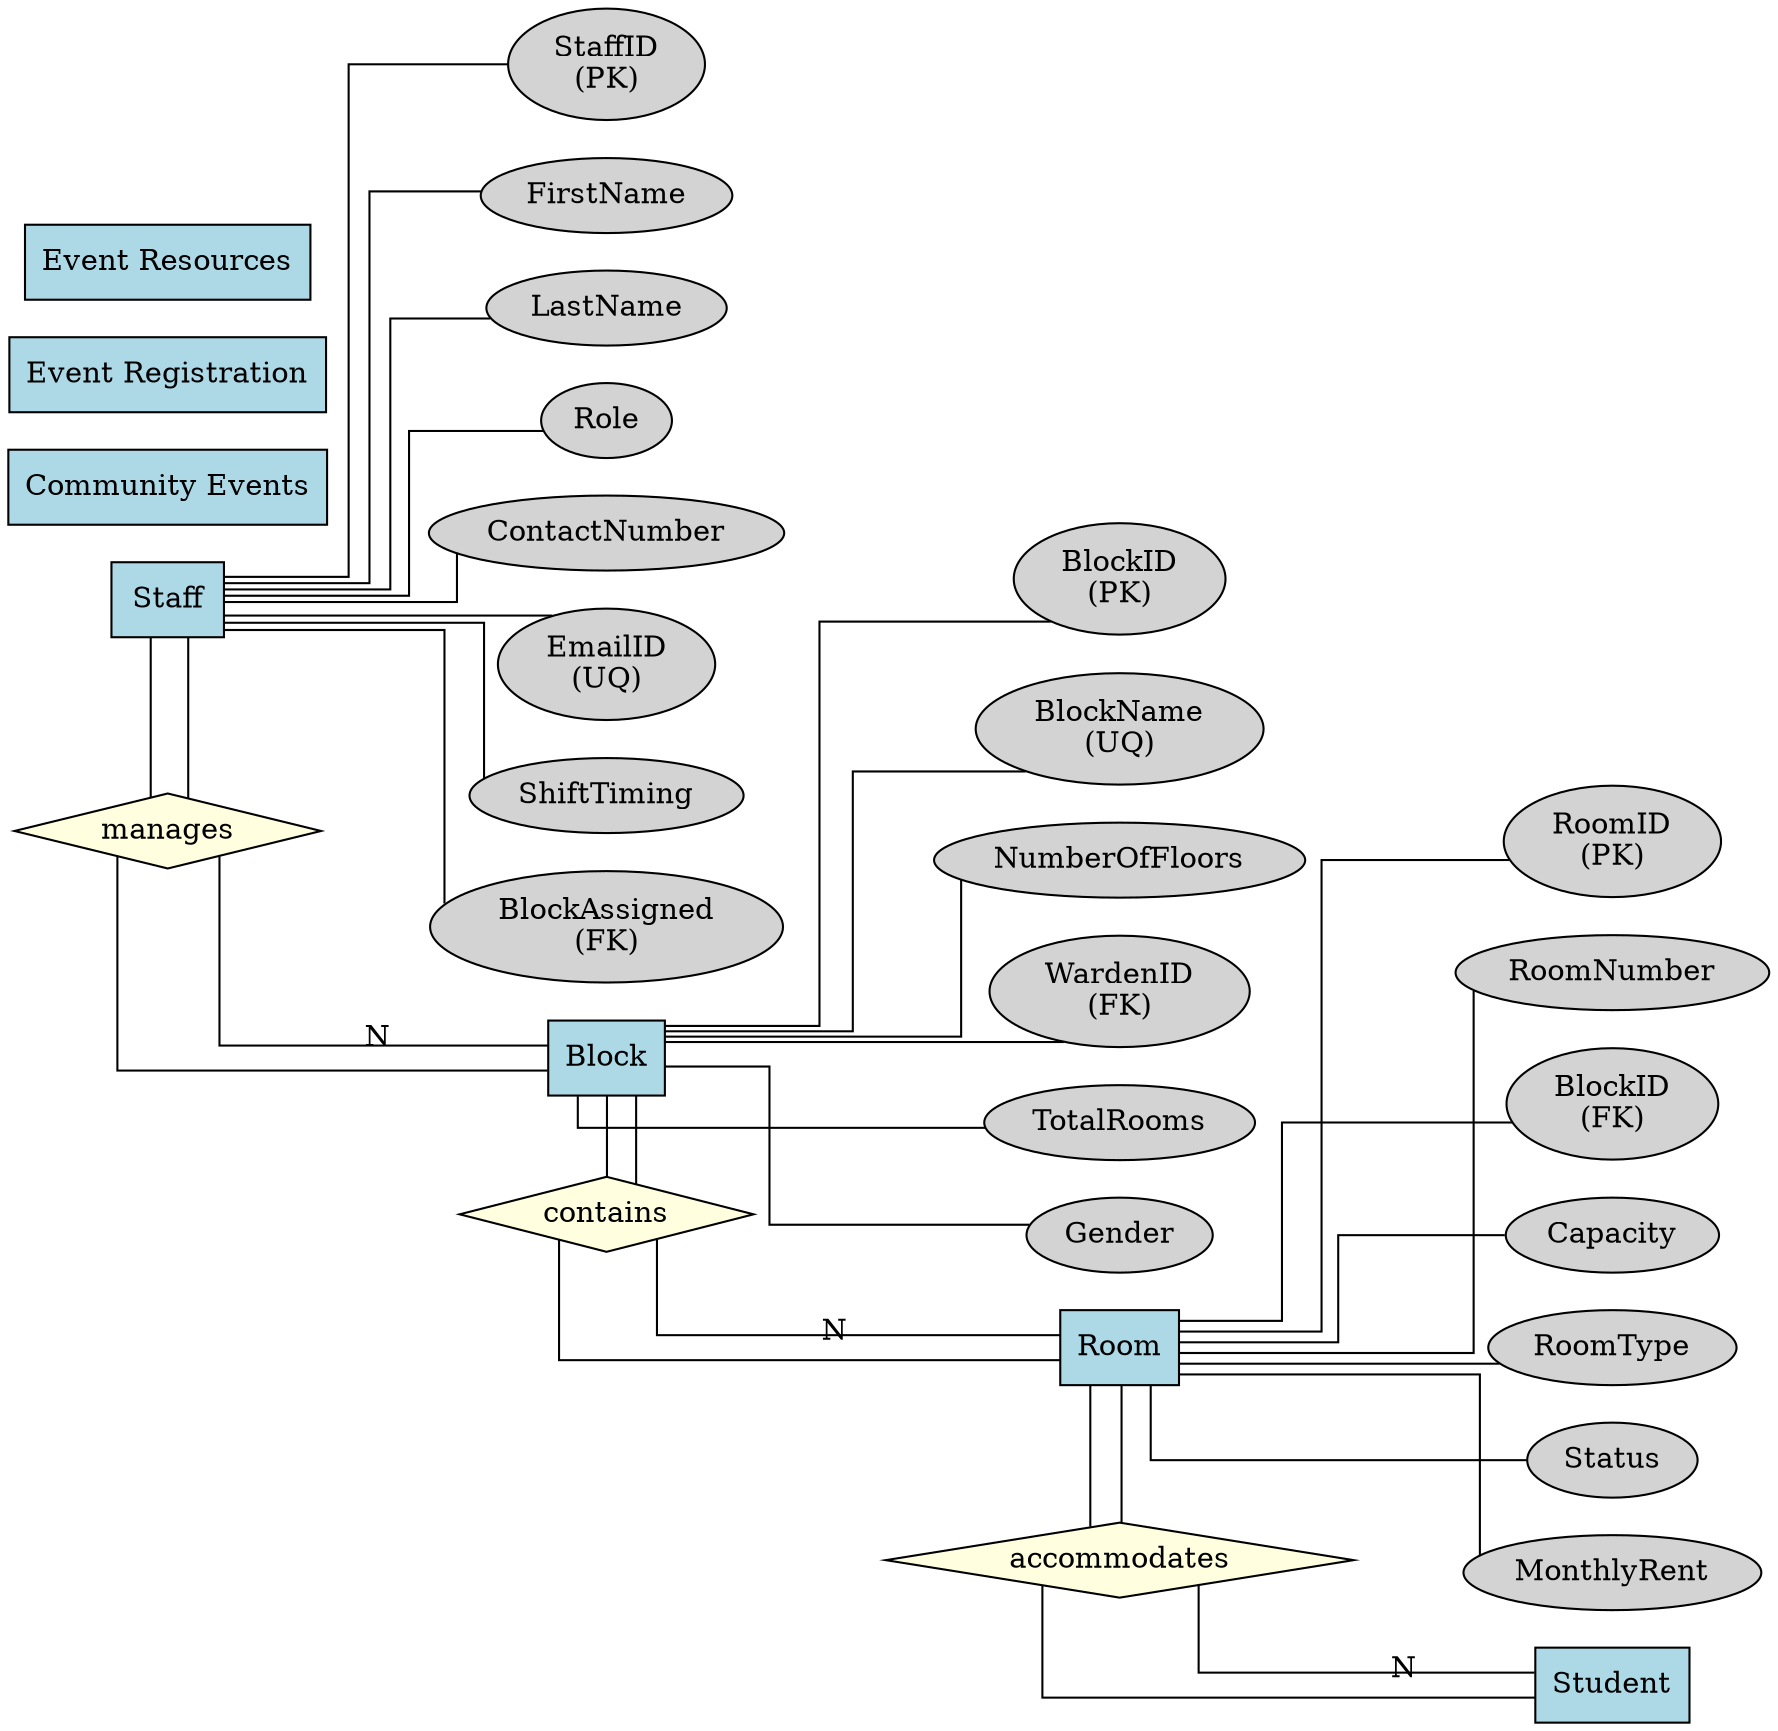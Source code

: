 digraph G {
    graph [rankdir=LR, splines=ortho];
    node [shape=box, style=filled, fillcolor=lightblue];
    edge [dir=none];

    // Entities in rectangles
    Staff [label="Staff"];
    Block [label="Block"];
    Room [label="Room"];
    Student [label="Student"];
    CommunityEvents [label="Community Events"];
    EventRegistration [label="Event Registration"];
    EventResources [label="Event Resources"];

    // Staff attributes (ovals)
    node [shape=oval, style=filled, fillcolor=lightgrey];
    staff_id [label="StaffID\n(PK)"];
    staff_fname [label="FirstName"];
    staff_lname [label="LastName"];
    staff_role [label="Role"];
    staff_contact [label="ContactNumber"];
    staff_email [label="EmailID\n(UQ)"];
    staff_shift [label="ShiftTiming"];
    staff_block [label="BlockAssigned\n(FK)"];

    // Block attributes
    block_id [label="BlockID\n(PK)"];
    block_name [label="BlockName\n(UQ)"];
    block_floors [label="NumberOfFloors"];
    block_warden [label="WardenID\n(FK)"];
    block_rooms [label="TotalRooms"];
    block_gender [label="Gender"];

    // Room attributes
    room_id [label="RoomID\n(PK)"];
    room_number [label="RoomNumber"];
    room_block [label="BlockID\n(FK)"];
    room_capacity [label="Capacity"];
    room_type [label="RoomType"];
    room_status [label="Status"];
    room_rent [label="MonthlyRent"];

    // Connect Staff attributes
    Staff -> staff_id;
    Staff -> staff_fname;
    Staff -> staff_lname;
    Staff -> staff_role;
    Staff -> staff_contact;
    Staff -> staff_email;
    Staff -> staff_shift;
    Staff -> staff_block;

    // Connect Block attributes
    Block -> block_id;
    Block -> block_name;
    Block -> block_floors;
    Block -> block_warden;
    Block -> block_rooms;
    Block -> block_gender;

    // Connect Room attributes
    Room -> room_id;
    Room -> room_number;
    Room -> room_block;
    Room -> room_capacity;
    Room -> room_type;
    Room -> room_status;
    Room -> room_rent;

    // Relationships between entities (diamond shape)
    node [shape=diamond, fillcolor=lightyellow];
    manages [label="manages"];
    contains [label="contains"];
    accommodates [label="accommodates"];

    // Connect relationships
    Staff -> manages [dir=none];
    manages -> Block [dir=none];
    Block -> contains [dir=none];
    contains -> Room [dir=none];
    Room -> accommodates [dir=none];
    accommodates -> Student [dir=none];

    // Cardinality labels
    edge [dir=none, len=1];
    {rank=same; Staff manages}
    {rank=same; Block contains}
    {rank=same; Room accommodates}

    // Add cardinality labels
    edge [dir=none, len=0.5];
    Staff -> manages [label="1"];
    manages -> Block [label="N"];
    Block -> contains [label="1"];
    contains -> Room [label="N"];
    Room -> accommodates [label="1"];
    accommodates -> Student [label="N"];
}

